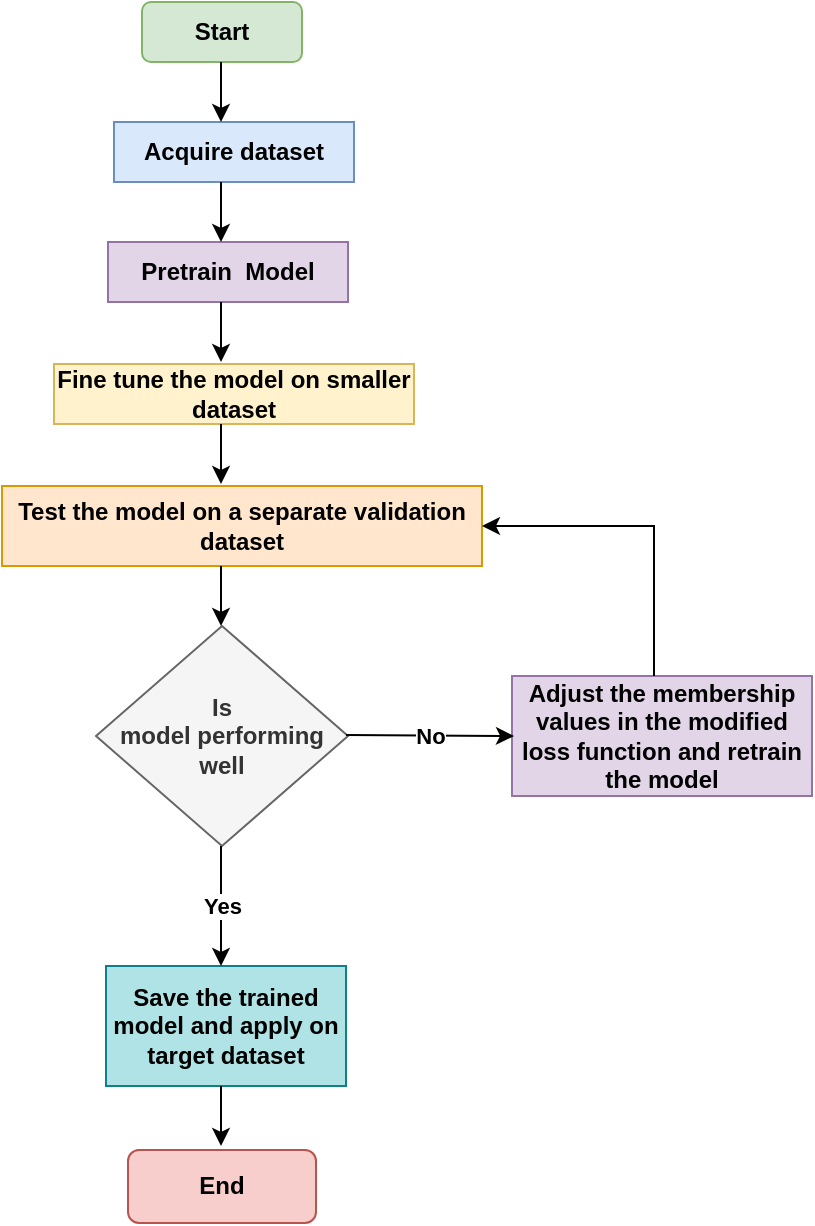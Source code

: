 <mxfile version="20.7.4" type="github"><diagram id="jG2dbOgnaGcFyEKc9qee" name="Page-1"><mxGraphModel dx="954" dy="647" grid="1" gridSize="10" guides="1" tooltips="1" connect="1" arrows="1" fold="1" page="1" pageScale="1" pageWidth="827" pageHeight="1169" math="0" shadow="0"><root><mxCell id="0"/><mxCell id="1" parent="0"/><mxCell id="xOrS3Y-emDyPpSLBz6Et-1" value="Start" style="rounded=1;whiteSpace=wrap;html=1;fontStyle=1;fillColor=#d5e8d4;strokeColor=#82b366;" vertex="1" parent="1"><mxGeometry x="334" y="10" width="80" height="30" as="geometry"/></mxCell><mxCell id="xOrS3Y-emDyPpSLBz6Et-6" style="edgeStyle=orthogonalEdgeStyle;rounded=0;orthogonalLoop=1;jettySize=auto;html=1;exitX=0.5;exitY=0;exitDx=0;exitDy=0;fontStyle=1" edge="1" parent="1" source="xOrS3Y-emDyPpSLBz6Et-2"><mxGeometry relative="1" as="geometry"><mxPoint x="390" y="90" as="targetPoint"/></mxGeometry></mxCell><mxCell id="xOrS3Y-emDyPpSLBz6Et-2" value="Acquire dataset" style="rounded=0;whiteSpace=wrap;html=1;fontStyle=1;fillColor=#dae8fc;strokeColor=#6c8ebf;" vertex="1" parent="1"><mxGeometry x="320" y="70" width="120" height="30" as="geometry"/></mxCell><mxCell id="xOrS3Y-emDyPpSLBz6Et-3" value="Pretrain &amp;nbsp;Model" style="rounded=0;whiteSpace=wrap;html=1;fontStyle=1;fillColor=#e1d5e7;strokeColor=#9673a6;" vertex="1" parent="1"><mxGeometry x="317" y="130" width="120" height="30" as="geometry"/></mxCell><mxCell id="xOrS3Y-emDyPpSLBz6Et-4" value="Fine tune the model on smaller dataset" style="rounded=0;whiteSpace=wrap;html=1;fontStyle=1;fillColor=#fff2cc;strokeColor=#d6b656;" vertex="1" parent="1"><mxGeometry x="290" y="191" width="180" height="30" as="geometry"/></mxCell><mxCell id="xOrS3Y-emDyPpSLBz6Et-5" value="Test the model on a separate validation dataset" style="rounded=0;whiteSpace=wrap;html=1;fontStyle=1;fillColor=#ffe6cc;strokeColor=#d79b00;" vertex="1" parent="1"><mxGeometry x="264" y="252" width="240" height="40" as="geometry"/></mxCell><mxCell id="xOrS3Y-emDyPpSLBz6Et-7" value="Is &lt;br&gt;model performing&lt;br&gt;&amp;nbsp;well&amp;nbsp;" style="rhombus;whiteSpace=wrap;html=1;fontStyle=1;fillColor=#f5f5f5;fontColor=#333333;strokeColor=#666666;" vertex="1" parent="1"><mxGeometry x="311" y="322" width="126" height="110" as="geometry"/></mxCell><mxCell id="xOrS3Y-emDyPpSLBz6Et-8" value="Adjust the membership values in the modified loss function and retrain the model" style="rounded=0;whiteSpace=wrap;html=1;fontStyle=1;fillColor=#e1d5e7;strokeColor=#9673a6;" vertex="1" parent="1"><mxGeometry x="519" y="347" width="150" height="60" as="geometry"/></mxCell><mxCell id="xOrS3Y-emDyPpSLBz6Et-9" value="Save the trained model and apply on target dataset" style="rounded=0;whiteSpace=wrap;html=1;fontStyle=1;fillColor=#b0e3e6;strokeColor=#0e8088;" vertex="1" parent="1"><mxGeometry x="316" y="492" width="120" height="60" as="geometry"/></mxCell><mxCell id="xOrS3Y-emDyPpSLBz6Et-12" value="" style="endArrow=classic;html=1;rounded=0;fontStyle=1" edge="1" parent="1"><mxGeometry width="50" height="50" relative="1" as="geometry"><mxPoint x="373.5" y="40" as="sourcePoint"/><mxPoint x="373.5" y="70" as="targetPoint"/></mxGeometry></mxCell><mxCell id="xOrS3Y-emDyPpSLBz6Et-13" value="" style="endArrow=classic;html=1;rounded=0;fontStyle=1" edge="1" parent="1"><mxGeometry width="50" height="50" relative="1" as="geometry"><mxPoint x="373.5" y="100" as="sourcePoint"/><mxPoint x="373.5" y="130" as="targetPoint"/></mxGeometry></mxCell><mxCell id="xOrS3Y-emDyPpSLBz6Et-16" value="" style="endArrow=classic;html=1;rounded=0;fontStyle=1" edge="1" parent="1"><mxGeometry width="50" height="50" relative="1" as="geometry"><mxPoint x="373.5" y="160" as="sourcePoint"/><mxPoint x="373.5" y="190" as="targetPoint"/></mxGeometry></mxCell><mxCell id="xOrS3Y-emDyPpSLBz6Et-17" value="" style="endArrow=classic;html=1;rounded=0;fontStyle=1" edge="1" parent="1"><mxGeometry width="50" height="50" relative="1" as="geometry"><mxPoint x="373.5" y="221" as="sourcePoint"/><mxPoint x="373.5" y="251" as="targetPoint"/></mxGeometry></mxCell><mxCell id="xOrS3Y-emDyPpSLBz6Et-18" value="" style="endArrow=classic;html=1;rounded=0;fontStyle=1" edge="1" parent="1"><mxGeometry width="50" height="50" relative="1" as="geometry"><mxPoint x="373.5" y="292" as="sourcePoint"/><mxPoint x="373.5" y="322" as="targetPoint"/></mxGeometry></mxCell><mxCell id="xOrS3Y-emDyPpSLBz6Et-22" value="" style="endArrow=classic;html=1;rounded=0;fontStyle=1" edge="1" parent="1"><mxGeometry width="50" height="50" relative="1" as="geometry"><mxPoint x="373.5" y="552" as="sourcePoint"/><mxPoint x="373.5" y="582" as="targetPoint"/></mxGeometry></mxCell><mxCell id="xOrS3Y-emDyPpSLBz6Et-23" value="End" style="rounded=1;whiteSpace=wrap;html=1;fontStyle=1;fillColor=#f8cecc;strokeColor=#b85450;" vertex="1" parent="1"><mxGeometry x="327" y="584" width="94" height="36.5" as="geometry"/></mxCell><mxCell id="xOrS3Y-emDyPpSLBz6Et-25" value="" style="endArrow=classic;html=1;rounded=0;" edge="1" parent="1"><mxGeometry relative="1" as="geometry"><mxPoint x="436" y="376.5" as="sourcePoint"/><mxPoint x="520" y="377" as="targetPoint"/></mxGeometry></mxCell><mxCell id="xOrS3Y-emDyPpSLBz6Et-26" value="No" style="edgeLabel;resizable=0;html=1;align=center;verticalAlign=middle;fontStyle=1" connectable="0" vertex="1" parent="xOrS3Y-emDyPpSLBz6Et-25"><mxGeometry relative="1" as="geometry"/></mxCell><mxCell id="xOrS3Y-emDyPpSLBz6Et-29" value="" style="endArrow=classic;html=1;rounded=0;" edge="1" parent="1"><mxGeometry x="1" y="-3" relative="1" as="geometry"><mxPoint x="373.5" y="432" as="sourcePoint"/><mxPoint x="373.5" y="492" as="targetPoint"/><mxPoint as="offset"/></mxGeometry></mxCell><mxCell id="xOrS3Y-emDyPpSLBz6Et-30" value="Yes" style="edgeLabel;resizable=0;html=1;align=center;verticalAlign=middle;fontStyle=1" connectable="0" vertex="1" parent="xOrS3Y-emDyPpSLBz6Et-29"><mxGeometry relative="1" as="geometry"/></mxCell><mxCell id="xOrS3Y-emDyPpSLBz6Et-34" value="" style="endArrow=classic;html=1;rounded=0;entryX=1;entryY=0.5;entryDx=0;entryDy=0;" edge="1" parent="1" target="xOrS3Y-emDyPpSLBz6Et-5"><mxGeometry width="50" height="50" relative="1" as="geometry"><mxPoint x="590" y="347" as="sourcePoint"/><mxPoint x="640" y="297" as="targetPoint"/><Array as="points"><mxPoint x="590" y="272"/></Array></mxGeometry></mxCell></root></mxGraphModel></diagram></mxfile>